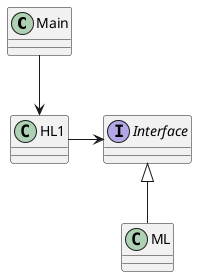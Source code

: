 @startuml

Main -down-> HL1
HL1 -right-> Interface
ML -up-|> Interface

class HL1
interface Interface

@enduml

